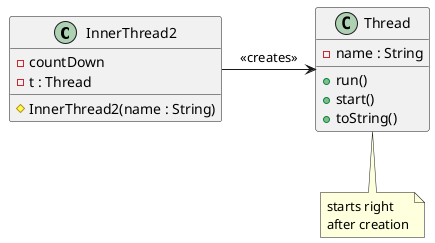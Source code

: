 @startuml innerThread2
class InnerThread2  {
   - countDown
   - t : Thread
   # InnerThread2(name : String)
}

class Thread  {
   - name : String
   + run()
   + start()
   + toString()
}

InnerThread2 -> Thread : <<creates>>

note "starts right\nafter creation" as n1
Thread .. n1

@enduml
